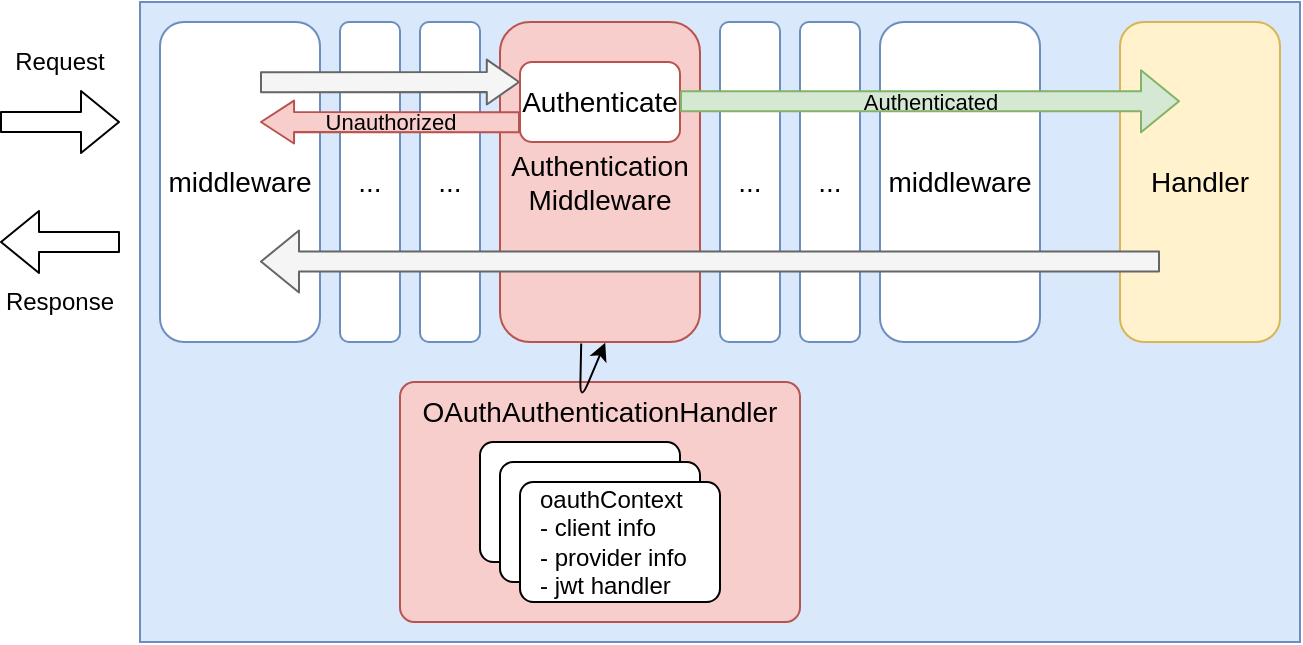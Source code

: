<mxfile>
    <diagram id="CGz5gvUMxi6If3MVP1VV" name="image">
        <mxGraphModel dx="-1743" dy="1886" grid="1" gridSize="10" guides="1" tooltips="1" connect="1" arrows="1" fold="1" page="1" pageScale="1" pageWidth="827" pageHeight="1169" math="0" shadow="0">
            <root>
                <mxCell id="0"/>
                <mxCell id="1" parent="0"/>
                <mxCell id="mNiAzSfXenX0VxuWbp-_-2" value="" style="rounded=0;whiteSpace=wrap;html=1;fillColor=#dae8fc;strokeColor=#6c8ebf;shadow=0;" parent="1" vertex="1">
                    <mxGeometry x="2630" y="-930" width="580" height="320" as="geometry"/>
                </mxCell>
                <mxCell id="mNiAzSfXenX0VxuWbp-_-18" value="Authentication&lt;br&gt;Middleware" style="rounded=1;whiteSpace=wrap;html=1;fontSize=14;strokeColor=#b85450;fillColor=#f8cecc;" parent="1" vertex="1">
                    <mxGeometry x="2810" y="-920" width="100" height="160" as="geometry"/>
                </mxCell>
                <mxCell id="3" value="Handler&lt;br&gt;" style="rounded=1;whiteSpace=wrap;html=1;fontSize=14;strokeColor=#d6b656;fillColor=#fff2cc;" parent="1" vertex="1">
                    <mxGeometry x="3120" y="-920" width="80" height="160" as="geometry"/>
                </mxCell>
                <mxCell id="5" value="middleware" style="rounded=1;whiteSpace=wrap;html=1;fontSize=14;strokeColor=#6c8ebf;fillColor=default;" parent="1" vertex="1">
                    <mxGeometry x="2640" y="-920" width="80" height="160" as="geometry"/>
                </mxCell>
                <mxCell id="7" value="..." style="rounded=1;whiteSpace=wrap;html=1;fontSize=14;strokeColor=#6c8ebf;fillColor=default;" parent="1" vertex="1">
                    <mxGeometry x="2730" y="-920" width="30" height="160" as="geometry"/>
                </mxCell>
                <mxCell id="8" value="..." style="rounded=1;whiteSpace=wrap;html=1;fontSize=14;strokeColor=#6c8ebf;fillColor=default;" parent="1" vertex="1">
                    <mxGeometry x="2770" y="-920" width="30" height="160" as="geometry"/>
                </mxCell>
                <mxCell id="9" value="middleware" style="rounded=1;whiteSpace=wrap;html=1;fontSize=14;strokeColor=#6c8ebf;fillColor=default;" parent="1" vertex="1">
                    <mxGeometry x="3000" y="-920" width="80" height="160" as="geometry"/>
                </mxCell>
                <mxCell id="10" value="..." style="rounded=1;whiteSpace=wrap;html=1;fontSize=14;strokeColor=#6c8ebf;fillColor=default;" parent="1" vertex="1">
                    <mxGeometry x="2960" y="-920" width="30" height="160" as="geometry"/>
                </mxCell>
                <mxCell id="11" value="..." style="rounded=1;whiteSpace=wrap;html=1;fontSize=14;strokeColor=#6c8ebf;fillColor=default;" parent="1" vertex="1">
                    <mxGeometry x="2920" y="-920" width="30" height="160" as="geometry"/>
                </mxCell>
                <mxCell id="16" value="" style="shape=flexArrow;endArrow=classic;html=1;" parent="1" edge="1">
                    <mxGeometry width="50" height="50" relative="1" as="geometry">
                        <mxPoint x="2560" y="-870" as="sourcePoint"/>
                        <mxPoint x="2620" y="-870" as="targetPoint"/>
                    </mxGeometry>
                </mxCell>
                <mxCell id="17" value="Request" style="text;html=1;strokeColor=none;fillColor=none;align=center;verticalAlign=middle;whiteSpace=wrap;rounded=0;" parent="1" vertex="1">
                    <mxGeometry x="2560" y="-910" width="60" height="20" as="geometry"/>
                </mxCell>
                <mxCell id="18" value="" style="shape=flexArrow;endArrow=classic;html=1;" parent="1" edge="1">
                    <mxGeometry width="50" height="50" relative="1" as="geometry">
                        <mxPoint x="2620" y="-810" as="sourcePoint"/>
                        <mxPoint x="2560" y="-810" as="targetPoint"/>
                    </mxGeometry>
                </mxCell>
                <mxCell id="19" value="Response" style="text;html=1;strokeColor=none;fillColor=none;align=center;verticalAlign=middle;whiteSpace=wrap;rounded=0;" parent="1" vertex="1">
                    <mxGeometry x="2560" y="-790" width="60" height="20" as="geometry"/>
                </mxCell>
                <mxCell id="24" value="" style="shape=flexArrow;endArrow=classic;html=1;fillColor=#f5f5f5;strokeColor=#666666;entryX=0;entryY=0.25;entryDx=0;entryDy=0;exitX=0.625;exitY=0.188;exitDx=0;exitDy=0;exitPerimeter=0;endWidth=11.429;endSize=5.033;" parent="1" source="5" target="30" edge="1">
                    <mxGeometry width="50" height="50" relative="1" as="geometry">
                        <mxPoint x="2690" y="-880" as="sourcePoint"/>
                        <mxPoint x="3140" y="-880" as="targetPoint"/>
                    </mxGeometry>
                </mxCell>
                <mxCell id="30" value="Authenticate" style="rounded=1;whiteSpace=wrap;html=1;fontSize=14;strokeColor=#b85450;fillColor=default;" parent="1" vertex="1">
                    <mxGeometry x="2820" y="-900" width="80" height="40" as="geometry"/>
                </mxCell>
                <mxCell id="35" value="Authenticated" style="shape=flexArrow;endArrow=classic;html=1;fillColor=#d5e8d4;strokeColor=#82b366;labelBackgroundColor=none;" parent="1" edge="1">
                    <mxGeometry width="50" height="50" relative="1" as="geometry">
                        <mxPoint x="2900" y="-880.34" as="sourcePoint"/>
                        <mxPoint x="3150" y="-880.34" as="targetPoint"/>
                    </mxGeometry>
                </mxCell>
                <mxCell id="37" value="Unauthorized" style="shape=flexArrow;endArrow=classic;html=1;fillColor=#f8cecc;strokeColor=#b85450;entryX=0;entryY=0.25;entryDx=0;entryDy=0;exitX=0.625;exitY=0.188;exitDx=0;exitDy=0;exitPerimeter=0;labelBackgroundColor=none;endWidth=10.476;endSize=5.176;" parent="1" edge="1">
                    <mxGeometry width="50" height="50" relative="1" as="geometry">
                        <mxPoint x="2820" y="-869.92" as="sourcePoint"/>
                        <mxPoint x="2690" y="-870" as="targetPoint"/>
                    </mxGeometry>
                </mxCell>
                <mxCell id="27" value="" style="shape=flexArrow;endArrow=classic;html=1;fillColor=#f5f5f5;strokeColor=#666666;" parent="1" edge="1">
                    <mxGeometry width="50" height="50" relative="1" as="geometry">
                        <mxPoint x="3140" y="-800.24" as="sourcePoint"/>
                        <mxPoint x="2690" y="-800.24" as="targetPoint"/>
                    </mxGeometry>
                </mxCell>
                <mxCell id="51" value="" style="group" vertex="1" connectable="0" parent="1">
                    <mxGeometry x="2760" y="-740" width="200" height="120" as="geometry"/>
                </mxCell>
                <mxCell id="42" value="OAuthAuthenticationHandler" style="rounded=1;whiteSpace=wrap;html=1;fontSize=14;strokeColor=#b85450;fillColor=#f8cecc;arcSize=6;verticalAlign=top;" parent="51" vertex="1">
                    <mxGeometry width="200" height="120" as="geometry"/>
                </mxCell>
                <mxCell id="50" value="" style="group" vertex="1" connectable="0" parent="51">
                    <mxGeometry x="40" y="30" width="120" height="80" as="geometry"/>
                </mxCell>
                <mxCell id="49" value="" style="rounded=1;whiteSpace=wrap;html=1;align=left;spacing=10;arcSize=11;" vertex="1" parent="50">
                    <mxGeometry width="100" height="60" as="geometry"/>
                </mxCell>
                <mxCell id="48" value="" style="rounded=1;whiteSpace=wrap;html=1;align=left;spacing=10;arcSize=11;" vertex="1" parent="50">
                    <mxGeometry x="10" y="10" width="100" height="60" as="geometry"/>
                </mxCell>
                <mxCell id="47" value="oauthContext&lt;br&gt;- client info&lt;br&gt;- provider info&lt;br&gt;- jwt handler" style="rounded=1;whiteSpace=wrap;html=1;align=left;spacing=10;arcSize=11;" parent="50" vertex="1">
                    <mxGeometry x="20" y="20" width="100" height="60" as="geometry"/>
                </mxCell>
                <mxCell id="45" style="edgeStyle=none;html=1;exitX=0.406;exitY=1.005;exitDx=0;exitDy=0;entryX=0.526;entryY=1.002;entryDx=0;entryDy=0;entryPerimeter=0;exitPerimeter=0;" parent="1" source="mNiAzSfXenX0VxuWbp-_-18" target="mNiAzSfXenX0VxuWbp-_-18" edge="1">
                    <mxGeometry relative="1" as="geometry">
                        <mxPoint x="2845" y="-750" as="sourcePoint"/>
                        <mxPoint x="2853.3" y="-748.72" as="targetPoint"/>
                        <Array as="points">
                            <mxPoint x="2850" y="-730"/>
                        </Array>
                    </mxGeometry>
                </mxCell>
            </root>
        </mxGraphModel>
    </diagram>
</mxfile>